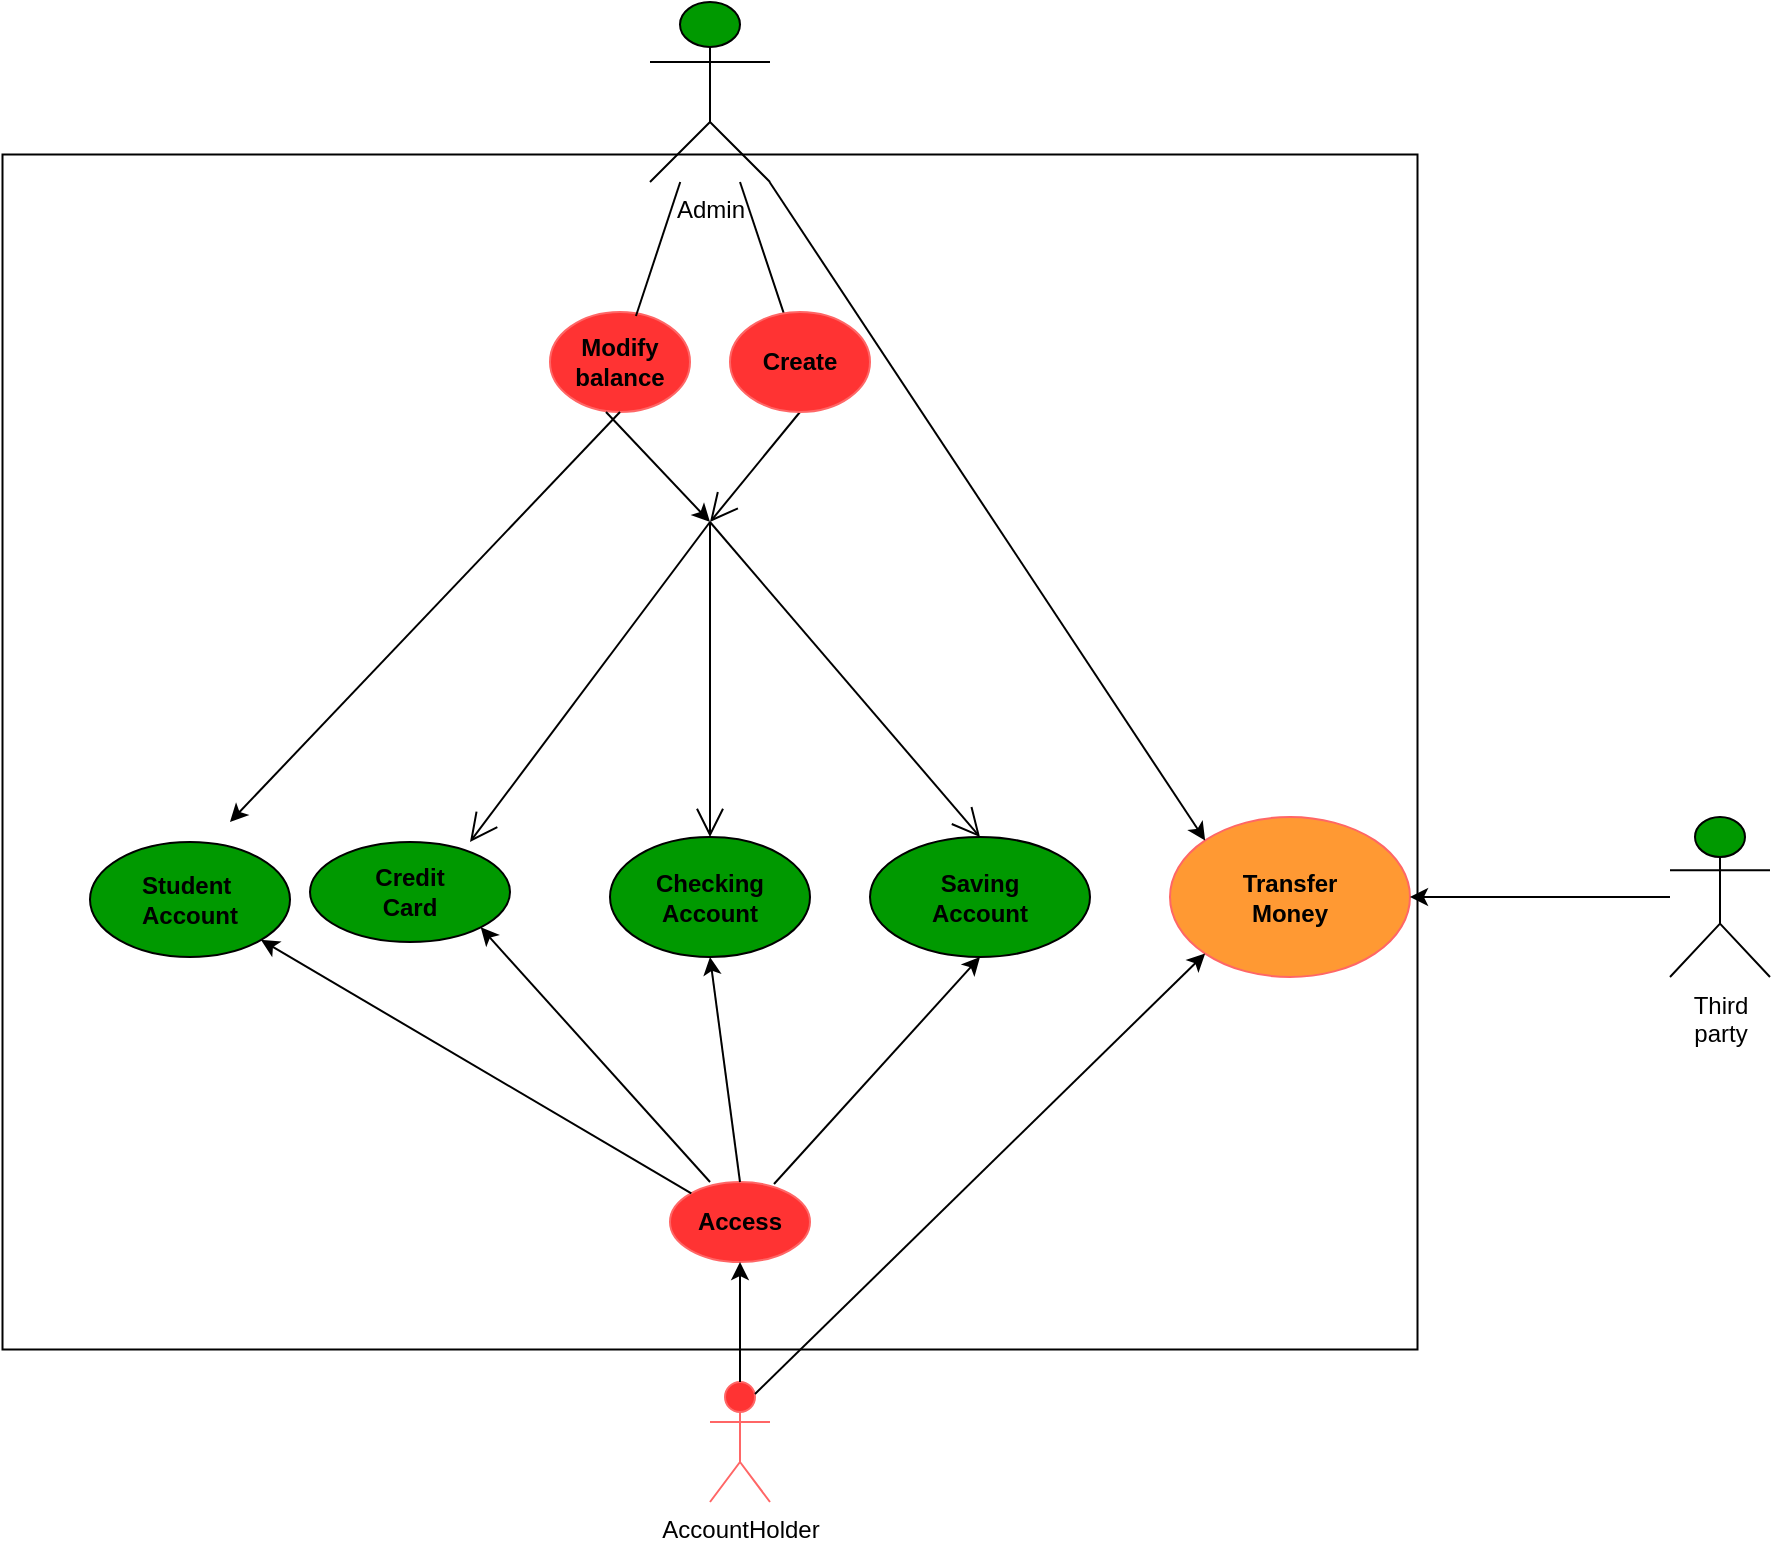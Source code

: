 <mxfile version="20.8.18" type="google"><diagram id="C5RBs43oDa-KdzZeNtuy" name="Page-1"><mxGraphModel grid="1" page="1" gridSize="10" guides="1" tooltips="1" connect="1" arrows="1" fold="1" pageScale="1" pageWidth="827" pageHeight="1169" math="0" shadow="0"><root><mxCell id="WIyWlLk6GJQsqaUBKTNV-0"/><mxCell id="WIyWlLk6GJQsqaUBKTNV-1" parent="WIyWlLk6GJQsqaUBKTNV-0"/><mxCell id="sJzm0F9KL3Uz2UAOKKNK-1" value="" style="rounded=0;whiteSpace=wrap;html=1;rotation=90;" vertex="1" parent="WIyWlLk6GJQsqaUBKTNV-1"><mxGeometry x="141.25" y="41.25" width="597.5" height="707.5" as="geometry"/></mxCell><mxCell id="sJzm0F9KL3Uz2UAOKKNK-4" value="&lt;b&gt;Student&amp;nbsp;&lt;br&gt;Account&lt;/b&gt;" style="ellipse;whiteSpace=wrap;html=1;fillColor=#009900;" vertex="1" parent="WIyWlLk6GJQsqaUBKTNV-1"><mxGeometry x="130" y="440" width="100" height="57.5" as="geometry"/></mxCell><mxCell id="sJzm0F9KL3Uz2UAOKKNK-5" value="&lt;b&gt;Saving&lt;br&gt;Account&lt;/b&gt;" style="ellipse;whiteSpace=wrap;html=1;fillColor=#009900;" vertex="1" parent="WIyWlLk6GJQsqaUBKTNV-1"><mxGeometry x="520" y="437.5" width="110" height="60" as="geometry"/></mxCell><mxCell id="sJzm0F9KL3Uz2UAOKKNK-6" value="&lt;b&gt;Checking&lt;br&gt;Account&lt;br&gt;&lt;/b&gt;" style="ellipse;whiteSpace=wrap;html=1;fillColor=#009900;" vertex="1" parent="WIyWlLk6GJQsqaUBKTNV-1"><mxGeometry x="390" y="437.5" width="100" height="60" as="geometry"/></mxCell><mxCell id="sJzm0F9KL3Uz2UAOKKNK-9" value="&lt;b&gt;Credit&lt;br&gt;Card&lt;/b&gt;" style="ellipse;whiteSpace=wrap;html=1;fillColor=#009900;" vertex="1" parent="WIyWlLk6GJQsqaUBKTNV-1"><mxGeometry x="240" y="440" width="100" height="50" as="geometry"/></mxCell><mxCell id="sJzm0F9KL3Uz2UAOKKNK-10" value="Admin" style="shape=umlActor;verticalLabelPosition=bottom;verticalAlign=top;html=1;outlineConnect=0;fillColor=#009900;" vertex="1" parent="WIyWlLk6GJQsqaUBKTNV-1"><mxGeometry x="410" y="20" width="60" height="90" as="geometry"/></mxCell><mxCell id="sJzm0F9KL3Uz2UAOKKNK-12" value="Third&lt;br&gt;party" style="shape=umlActor;verticalLabelPosition=bottom;verticalAlign=top;html=1;outlineConnect=0;fillColor=#009900;rotation=0;" vertex="1" parent="WIyWlLk6GJQsqaUBKTNV-1"><mxGeometry x="920" y="427.5" width="50" height="80" as="geometry"/></mxCell><mxCell id="sJzm0F9KL3Uz2UAOKKNK-19" value="" style="endArrow=open;endFill=1;endSize=12;html=1;rounded=0;startArrow=none;exitX=0.5;exitY=1;exitDx=0;exitDy=0;" edge="1" parent="WIyWlLk6GJQsqaUBKTNV-1" source="sJzm0F9KL3Uz2UAOKKNK-25"><mxGeometry width="160" relative="1" as="geometry"><mxPoint x="440" y="240" as="sourcePoint"/><mxPoint x="440" y="280" as="targetPoint"/><Array as="points"/></mxGeometry></mxCell><mxCell id="sJzm0F9KL3Uz2UAOKKNK-20" value="" style="endArrow=open;endFill=1;endSize=12;html=1;rounded=0;entryX=0.8;entryY=0;entryDx=0;entryDy=0;entryPerimeter=0;" edge="1" parent="WIyWlLk6GJQsqaUBKTNV-1" target="sJzm0F9KL3Uz2UAOKKNK-9"><mxGeometry width="160" relative="1" as="geometry"><mxPoint x="440" y="280" as="sourcePoint"/><mxPoint x="650" y="330" as="targetPoint"/></mxGeometry></mxCell><mxCell id="sJzm0F9KL3Uz2UAOKKNK-21" value="" style="endArrow=open;endFill=1;endSize=12;html=1;rounded=0;entryX=0.5;entryY=0;entryDx=0;entryDy=0;" edge="1" parent="WIyWlLk6GJQsqaUBKTNV-1" target="sJzm0F9KL3Uz2UAOKKNK-6"><mxGeometry width="160" relative="1" as="geometry"><mxPoint x="440" y="280" as="sourcePoint"/><mxPoint x="650" y="330" as="targetPoint"/></mxGeometry></mxCell><mxCell id="sJzm0F9KL3Uz2UAOKKNK-22" value="" style="endArrow=open;endFill=1;endSize=12;html=1;rounded=0;entryX=0.5;entryY=0;entryDx=0;entryDy=0;" edge="1" parent="WIyWlLk6GJQsqaUBKTNV-1" target="sJzm0F9KL3Uz2UAOKKNK-5"><mxGeometry width="160" relative="1" as="geometry"><mxPoint x="440" y="280" as="sourcePoint"/><mxPoint x="650" y="330" as="targetPoint"/></mxGeometry></mxCell><mxCell id="sJzm0F9KL3Uz2UAOKKNK-24" value="" style="endArrow=none;endFill=1;endSize=12;html=1;rounded=0;" edge="1" parent="WIyWlLk6GJQsqaUBKTNV-1" source="sJzm0F9KL3Uz2UAOKKNK-10" target="sJzm0F9KL3Uz2UAOKKNK-25"><mxGeometry width="160" relative="1" as="geometry"><mxPoint x="440" y="160" as="sourcePoint"/><mxPoint x="440" y="230" as="targetPoint"/><Array as="points"/></mxGeometry></mxCell><mxCell id="sJzm0F9KL3Uz2UAOKKNK-25" value="&lt;b&gt;Create&lt;/b&gt;" style="ellipse;whiteSpace=wrap;html=1;fillColor=#FF3333;strokeColor=#FF6666;" vertex="1" parent="WIyWlLk6GJQsqaUBKTNV-1"><mxGeometry x="450" y="175" width="70" height="50" as="geometry"/></mxCell><mxCell id="sJzm0F9KL3Uz2UAOKKNK-26" value="&lt;b&gt;Modify&lt;br&gt;balance&lt;/b&gt;" style="ellipse;whiteSpace=wrap;html=1;strokeColor=#FF6666;fillColor=#FF3333;" vertex="1" parent="WIyWlLk6GJQsqaUBKTNV-1"><mxGeometry x="360" y="175" width="70" height="50" as="geometry"/></mxCell><mxCell id="sJzm0F9KL3Uz2UAOKKNK-28" value="" style="endArrow=none;html=1;rounded=0;exitX=0.614;exitY=0.04;exitDx=0;exitDy=0;exitPerimeter=0;" edge="1" parent="WIyWlLk6GJQsqaUBKTNV-1" source="sJzm0F9KL3Uz2UAOKKNK-26" target="sJzm0F9KL3Uz2UAOKKNK-10"><mxGeometry width="50" height="50" relative="1" as="geometry"><mxPoint x="350" y="160" as="sourcePoint"/><mxPoint x="400" y="110" as="targetPoint"/></mxGeometry></mxCell><mxCell id="sJzm0F9KL3Uz2UAOKKNK-29" value="" style="endArrow=classic;html=1;rounded=0;exitX=0.4;exitY=1;exitDx=0;exitDy=0;exitPerimeter=0;" edge="1" parent="WIyWlLk6GJQsqaUBKTNV-1" source="sJzm0F9KL3Uz2UAOKKNK-26"><mxGeometry width="50" height="50" relative="1" as="geometry"><mxPoint x="310" y="350" as="sourcePoint"/><mxPoint x="440" y="280" as="targetPoint"/></mxGeometry></mxCell><mxCell id="sJzm0F9KL3Uz2UAOKKNK-30" value="" style="endArrow=classic;html=1;rounded=0;exitX=0.5;exitY=1;exitDx=0;exitDy=0;" edge="1" parent="WIyWlLk6GJQsqaUBKTNV-1" source="sJzm0F9KL3Uz2UAOKKNK-26"><mxGeometry width="50" height="50" relative="1" as="geometry"><mxPoint x="310" y="350" as="sourcePoint"/><mxPoint x="200" y="430" as="targetPoint"/></mxGeometry></mxCell><mxCell id="sJzm0F9KL3Uz2UAOKKNK-31" value="AccountHolder" style="shape=umlActor;verticalLabelPosition=bottom;verticalAlign=top;html=1;outlineConnect=0;strokeColor=#FF6666;fillColor=#FF3333;" vertex="1" parent="WIyWlLk6GJQsqaUBKTNV-1"><mxGeometry x="440" y="710" width="30" height="60" as="geometry"/></mxCell><mxCell id="sJzm0F9KL3Uz2UAOKKNK-32" value="&lt;b&gt;Access&lt;/b&gt;" style="ellipse;whiteSpace=wrap;html=1;strokeColor=#FF6666;fillColor=#FF3333;" vertex="1" parent="WIyWlLk6GJQsqaUBKTNV-1"><mxGeometry x="420" y="610" width="70" height="40" as="geometry"/></mxCell><mxCell id="sJzm0F9KL3Uz2UAOKKNK-33" value="" style="endArrow=classic;html=1;rounded=0;entryX=1;entryY=1;entryDx=0;entryDy=0;" edge="1" parent="WIyWlLk6GJQsqaUBKTNV-1" source="sJzm0F9KL3Uz2UAOKKNK-32" target="sJzm0F9KL3Uz2UAOKKNK-4"><mxGeometry width="50" height="50" relative="1" as="geometry"><mxPoint x="310" y="480" as="sourcePoint"/><mxPoint x="360" y="430" as="targetPoint"/></mxGeometry></mxCell><mxCell id="sJzm0F9KL3Uz2UAOKKNK-34" value="" style="endArrow=classic;html=1;rounded=0;exitX=0.286;exitY=0;exitDx=0;exitDy=0;exitPerimeter=0;entryX=1;entryY=1;entryDx=0;entryDy=0;" edge="1" parent="WIyWlLk6GJQsqaUBKTNV-1" source="sJzm0F9KL3Uz2UAOKKNK-32" target="sJzm0F9KL3Uz2UAOKKNK-9"><mxGeometry width="50" height="50" relative="1" as="geometry"><mxPoint x="310" y="480" as="sourcePoint"/><mxPoint x="360" y="430" as="targetPoint"/></mxGeometry></mxCell><mxCell id="sJzm0F9KL3Uz2UAOKKNK-35" value="" style="endArrow=classic;html=1;rounded=0;exitX=0.5;exitY=0;exitDx=0;exitDy=0;entryX=0.5;entryY=1;entryDx=0;entryDy=0;" edge="1" parent="WIyWlLk6GJQsqaUBKTNV-1" source="sJzm0F9KL3Uz2UAOKKNK-32" target="sJzm0F9KL3Uz2UAOKKNK-6"><mxGeometry width="50" height="50" relative="1" as="geometry"><mxPoint x="450" y="600" as="sourcePoint"/><mxPoint x="500" y="550" as="targetPoint"/></mxGeometry></mxCell><mxCell id="sJzm0F9KL3Uz2UAOKKNK-36" value="" style="endArrow=classic;html=1;rounded=0;entryX=0.5;entryY=1;entryDx=0;entryDy=0;exitX=0.743;exitY=0.025;exitDx=0;exitDy=0;exitPerimeter=0;" edge="1" parent="WIyWlLk6GJQsqaUBKTNV-1" source="sJzm0F9KL3Uz2UAOKKNK-32" target="sJzm0F9KL3Uz2UAOKKNK-5"><mxGeometry width="50" height="50" relative="1" as="geometry"><mxPoint x="310" y="480" as="sourcePoint"/><mxPoint x="360" y="430" as="targetPoint"/></mxGeometry></mxCell><mxCell id="sJzm0F9KL3Uz2UAOKKNK-37" value="" style="endArrow=classic;html=1;rounded=0;entryX=0.5;entryY=1;entryDx=0;entryDy=0;" edge="1" parent="WIyWlLk6GJQsqaUBKTNV-1" source="sJzm0F9KL3Uz2UAOKKNK-31" target="sJzm0F9KL3Uz2UAOKKNK-32"><mxGeometry width="50" height="50" relative="1" as="geometry"><mxPoint x="380" y="720" as="sourcePoint"/><mxPoint x="430" y="670" as="targetPoint"/></mxGeometry></mxCell><mxCell id="sJzm0F9KL3Uz2UAOKKNK-38" value="&lt;b&gt;Transfer&lt;br&gt;Money&lt;/b&gt;" style="ellipse;whiteSpace=wrap;html=1;strokeColor=#FF6666;fillColor=#FF9933;" vertex="1" parent="WIyWlLk6GJQsqaUBKTNV-1"><mxGeometry x="670" y="427.5" width="120" height="80" as="geometry"/></mxCell><mxCell id="sJzm0F9KL3Uz2UAOKKNK-39" value="" style="endArrow=classic;html=1;rounded=0;exitX=0.75;exitY=0.1;exitDx=0;exitDy=0;exitPerimeter=0;entryX=0;entryY=1;entryDx=0;entryDy=0;" edge="1" parent="WIyWlLk6GJQsqaUBKTNV-1" source="sJzm0F9KL3Uz2UAOKKNK-31" target="sJzm0F9KL3Uz2UAOKKNK-38"><mxGeometry width="50" height="50" relative="1" as="geometry"><mxPoint x="530" y="670" as="sourcePoint"/><mxPoint x="580" y="620" as="targetPoint"/></mxGeometry></mxCell><mxCell id="sJzm0F9KL3Uz2UAOKKNK-40" value="" style="endArrow=classic;html=1;rounded=0;entryX=0;entryY=0;entryDx=0;entryDy=0;" edge="1" parent="WIyWlLk6GJQsqaUBKTNV-1" source="sJzm0F9KL3Uz2UAOKKNK-10" target="sJzm0F9KL3Uz2UAOKKNK-38"><mxGeometry width="50" height="50" relative="1" as="geometry"><mxPoint x="520" y="120" as="sourcePoint"/><mxPoint x="570" y="70" as="targetPoint"/></mxGeometry></mxCell><mxCell id="sJzm0F9KL3Uz2UAOKKNK-41" value="" style="endArrow=classic;html=1;rounded=0;" edge="1" parent="WIyWlLk6GJQsqaUBKTNV-1" source="sJzm0F9KL3Uz2UAOKKNK-12" target="sJzm0F9KL3Uz2UAOKKNK-38"><mxGeometry width="50" height="50" relative="1" as="geometry"><mxPoint x="850" y="467.5" as="sourcePoint"/><mxPoint x="900" y="417.5" as="targetPoint"/></mxGeometry></mxCell></root></mxGraphModel></diagram></mxfile>